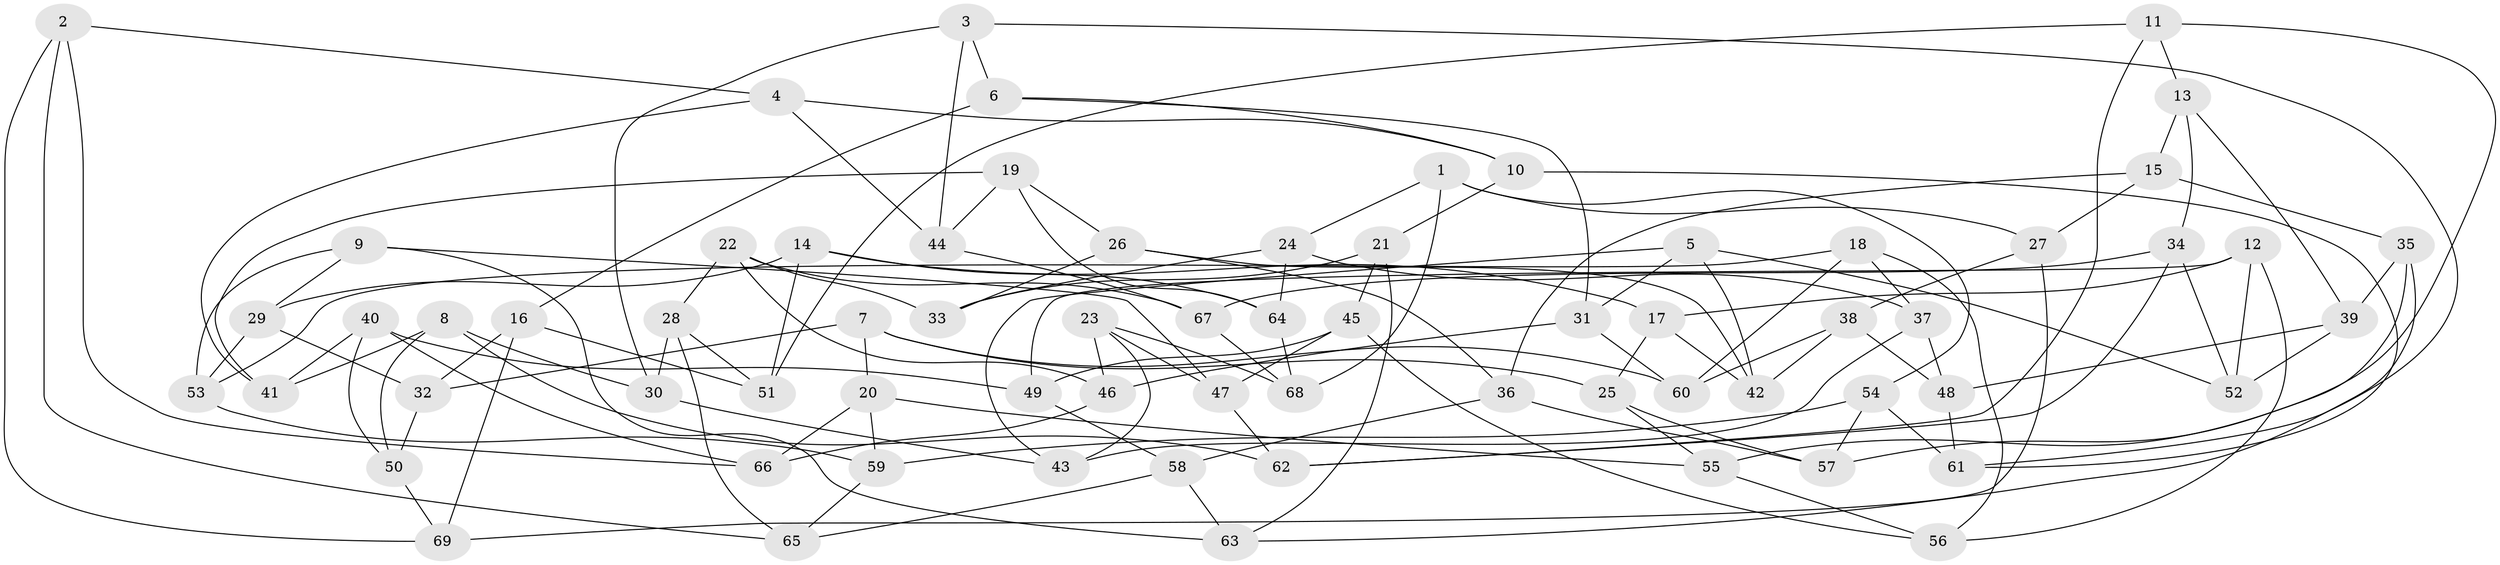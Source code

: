 // Generated by graph-tools (version 1.1) at 2025/50/03/09/25 03:50:46]
// undirected, 69 vertices, 138 edges
graph export_dot {
graph [start="1"]
  node [color=gray90,style=filled];
  1;
  2;
  3;
  4;
  5;
  6;
  7;
  8;
  9;
  10;
  11;
  12;
  13;
  14;
  15;
  16;
  17;
  18;
  19;
  20;
  21;
  22;
  23;
  24;
  25;
  26;
  27;
  28;
  29;
  30;
  31;
  32;
  33;
  34;
  35;
  36;
  37;
  38;
  39;
  40;
  41;
  42;
  43;
  44;
  45;
  46;
  47;
  48;
  49;
  50;
  51;
  52;
  53;
  54;
  55;
  56;
  57;
  58;
  59;
  60;
  61;
  62;
  63;
  64;
  65;
  66;
  67;
  68;
  69;
  1 -- 24;
  1 -- 68;
  1 -- 27;
  1 -- 54;
  2 -- 65;
  2 -- 69;
  2 -- 4;
  2 -- 66;
  3 -- 30;
  3 -- 44;
  3 -- 6;
  3 -- 61;
  4 -- 41;
  4 -- 10;
  4 -- 44;
  5 -- 31;
  5 -- 42;
  5 -- 52;
  5 -- 43;
  6 -- 16;
  6 -- 10;
  6 -- 31;
  7 -- 60;
  7 -- 25;
  7 -- 32;
  7 -- 20;
  8 -- 30;
  8 -- 50;
  8 -- 62;
  8 -- 41;
  9 -- 63;
  9 -- 29;
  9 -- 53;
  9 -- 47;
  10 -- 61;
  10 -- 21;
  11 -- 51;
  11 -- 13;
  11 -- 62;
  11 -- 55;
  12 -- 52;
  12 -- 17;
  12 -- 49;
  12 -- 56;
  13 -- 34;
  13 -- 15;
  13 -- 39;
  14 -- 29;
  14 -- 17;
  14 -- 64;
  14 -- 51;
  15 -- 36;
  15 -- 35;
  15 -- 27;
  16 -- 51;
  16 -- 32;
  16 -- 69;
  17 -- 42;
  17 -- 25;
  18 -- 60;
  18 -- 53;
  18 -- 37;
  18 -- 56;
  19 -- 41;
  19 -- 44;
  19 -- 64;
  19 -- 26;
  20 -- 59;
  20 -- 66;
  20 -- 55;
  21 -- 33;
  21 -- 45;
  21 -- 63;
  22 -- 28;
  22 -- 46;
  22 -- 67;
  22 -- 33;
  23 -- 46;
  23 -- 68;
  23 -- 43;
  23 -- 47;
  24 -- 33;
  24 -- 64;
  24 -- 37;
  25 -- 55;
  25 -- 57;
  26 -- 33;
  26 -- 36;
  26 -- 42;
  27 -- 69;
  27 -- 38;
  28 -- 65;
  28 -- 51;
  28 -- 30;
  29 -- 53;
  29 -- 32;
  30 -- 43;
  31 -- 60;
  31 -- 46;
  32 -- 50;
  34 -- 52;
  34 -- 62;
  34 -- 67;
  35 -- 39;
  35 -- 57;
  35 -- 63;
  36 -- 57;
  36 -- 58;
  37 -- 43;
  37 -- 48;
  38 -- 42;
  38 -- 48;
  38 -- 60;
  39 -- 52;
  39 -- 48;
  40 -- 50;
  40 -- 66;
  40 -- 41;
  40 -- 49;
  44 -- 67;
  45 -- 56;
  45 -- 47;
  45 -- 49;
  46 -- 66;
  47 -- 62;
  48 -- 61;
  49 -- 58;
  50 -- 69;
  53 -- 59;
  54 -- 61;
  54 -- 59;
  54 -- 57;
  55 -- 56;
  58 -- 63;
  58 -- 65;
  59 -- 65;
  64 -- 68;
  67 -- 68;
}
